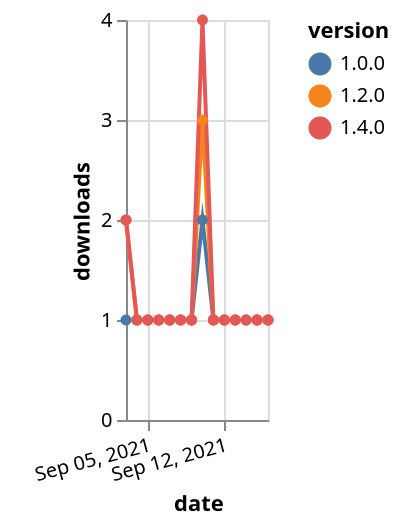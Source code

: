 {"$schema": "https://vega.github.io/schema/vega-lite/v5.json", "description": "A simple bar chart with embedded data.", "data": {"values": [{"date": "2021-09-03", "total": 163, "delta": 1, "version": "1.0.0"}, {"date": "2021-09-04", "total": 164, "delta": 1, "version": "1.0.0"}, {"date": "2021-09-05", "total": 165, "delta": 1, "version": "1.0.0"}, {"date": "2021-09-06", "total": 166, "delta": 1, "version": "1.0.0"}, {"date": "2021-09-07", "total": 167, "delta": 1, "version": "1.0.0"}, {"date": "2021-09-08", "total": 168, "delta": 1, "version": "1.0.0"}, {"date": "2021-09-09", "total": 169, "delta": 1, "version": "1.0.0"}, {"date": "2021-09-10", "total": 171, "delta": 2, "version": "1.0.0"}, {"date": "2021-09-11", "total": 172, "delta": 1, "version": "1.0.0"}, {"date": "2021-09-12", "total": 173, "delta": 1, "version": "1.0.0"}, {"date": "2021-09-13", "total": 174, "delta": 1, "version": "1.0.0"}, {"date": "2021-09-14", "total": 175, "delta": 1, "version": "1.0.0"}, {"date": "2021-09-15", "total": 176, "delta": 1, "version": "1.0.0"}, {"date": "2021-09-16", "total": 177, "delta": 1, "version": "1.0.0"}, {"date": "2021-09-03", "total": 184, "delta": 2, "version": "1.2.0"}, {"date": "2021-09-04", "total": 185, "delta": 1, "version": "1.2.0"}, {"date": "2021-09-05", "total": 186, "delta": 1, "version": "1.2.0"}, {"date": "2021-09-06", "total": 187, "delta": 1, "version": "1.2.0"}, {"date": "2021-09-07", "total": 188, "delta": 1, "version": "1.2.0"}, {"date": "2021-09-08", "total": 189, "delta": 1, "version": "1.2.0"}, {"date": "2021-09-09", "total": 190, "delta": 1, "version": "1.2.0"}, {"date": "2021-09-10", "total": 193, "delta": 3, "version": "1.2.0"}, {"date": "2021-09-11", "total": 194, "delta": 1, "version": "1.2.0"}, {"date": "2021-09-12", "total": 195, "delta": 1, "version": "1.2.0"}, {"date": "2021-09-13", "total": 196, "delta": 1, "version": "1.2.0"}, {"date": "2021-09-14", "total": 197, "delta": 1, "version": "1.2.0"}, {"date": "2021-09-15", "total": 198, "delta": 1, "version": "1.2.0"}, {"date": "2021-09-16", "total": 199, "delta": 1, "version": "1.2.0"}, {"date": "2021-09-03", "total": 126, "delta": 2, "version": "1.4.0"}, {"date": "2021-09-04", "total": 127, "delta": 1, "version": "1.4.0"}, {"date": "2021-09-05", "total": 128, "delta": 1, "version": "1.4.0"}, {"date": "2021-09-06", "total": 129, "delta": 1, "version": "1.4.0"}, {"date": "2021-09-07", "total": 130, "delta": 1, "version": "1.4.0"}, {"date": "2021-09-08", "total": 131, "delta": 1, "version": "1.4.0"}, {"date": "2021-09-09", "total": 132, "delta": 1, "version": "1.4.0"}, {"date": "2021-09-10", "total": 136, "delta": 4, "version": "1.4.0"}, {"date": "2021-09-11", "total": 137, "delta": 1, "version": "1.4.0"}, {"date": "2021-09-12", "total": 138, "delta": 1, "version": "1.4.0"}, {"date": "2021-09-13", "total": 139, "delta": 1, "version": "1.4.0"}, {"date": "2021-09-14", "total": 140, "delta": 1, "version": "1.4.0"}, {"date": "2021-09-15", "total": 141, "delta": 1, "version": "1.4.0"}, {"date": "2021-09-16", "total": 142, "delta": 1, "version": "1.4.0"}]}, "width": "container", "mark": {"type": "line", "point": {"filled": true}}, "encoding": {"x": {"field": "date", "type": "temporal", "timeUnit": "yearmonthdate", "title": "date", "axis": {"labelAngle": -15}}, "y": {"field": "delta", "type": "quantitative", "title": "downloads"}, "color": {"field": "version", "type": "nominal"}, "tooltip": {"field": "delta"}}}